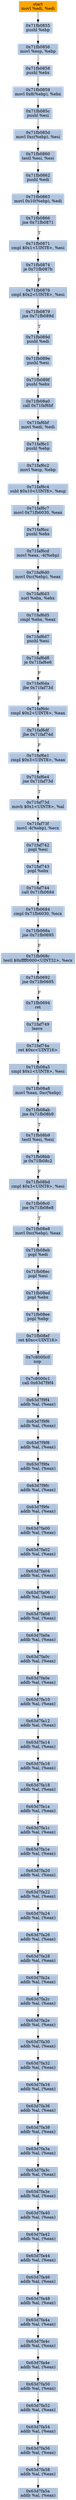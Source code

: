 digraph G {
node[shape=rectangle,style=filled,fillcolor=lightsteelblue,color=lightsteelblue]
bgcolor="transparent"
a0x71fb0853movl_edi_edi[label="start\nmovl %edi, %edi",color="lightgrey",fillcolor="orange"];
a0x71fb0855pushl_ebp[label="0x71fb0855\npushl %ebp"];
a0x71fb0856movl_esp_ebp[label="0x71fb0856\nmovl %esp, %ebp"];
a0x71fb0858pushl_ebx[label="0x71fb0858\npushl %ebx"];
a0x71fb0859movl_0x8ebp__ebx[label="0x71fb0859\nmovl 0x8(%ebp), %ebx"];
a0x71fb085cpushl_esi[label="0x71fb085c\npushl %esi"];
a0x71fb085dmovl_0xcebp__esi[label="0x71fb085d\nmovl 0xc(%ebp), %esi"];
a0x71fb0860testl_esi_esi[label="0x71fb0860\ntestl %esi, %esi"];
a0x71fb0862pushl_edi[label="0x71fb0862\npushl %edi"];
a0x71fb0863movl_0x10ebp__edi[label="0x71fb0863\nmovl 0x10(%ebp), %edi"];
a0x71fb0866jne_0x71fb0871[label="0x71fb0866\njne 0x71fb0871"];
a0x71fb0871cmpl_0x1UINT8_esi[label="0x71fb0871\ncmpl $0x1<UINT8>, %esi"];
a0x71fb0874je_0x71fb087b[label="0x71fb0874\nje 0x71fb087b"];
a0x71fb0876cmpl_0x2UINT8_esi[label="0x71fb0876\ncmpl $0x2<UINT8>, %esi"];
a0x71fb0879jne_0x71fb089d[label="0x71fb0879\njne 0x71fb089d"];
a0x71fb089dpushl_edi[label="0x71fb089d\npushl %edi"];
a0x71fb089epushl_esi[label="0x71fb089e\npushl %esi"];
a0x71fb089fpushl_ebx[label="0x71fb089f\npushl %ebx"];
a0x71fb08a0call_0x71faf6bf[label="0x71fb08a0\ncall 0x71faf6bf"];
a0x71faf6bfmovl_edi_edi[label="0x71faf6bf\nmovl %edi, %edi"];
a0x71faf6c1pushl_ebp[label="0x71faf6c1\npushl %ebp"];
a0x71faf6c2movl_esp_ebp[label="0x71faf6c2\nmovl %esp, %ebp"];
a0x71faf6c4subl_0x10UINT8_esp[label="0x71faf6c4\nsubl $0x10<UINT8>, %esp"];
a0x71faf6c7movl_0x71fb6030_eax[label="0x71faf6c7\nmovl 0x71fb6030, %eax"];
a0x71faf6ccpushl_ebx[label="0x71faf6cc\npushl %ebx"];
a0x71faf6cdmovl_eax__4ebp_[label="0x71faf6cd\nmovl %eax, -4(%ebp)"];
a0x71faf6d0movl_0xcebp__eax[label="0x71faf6d0\nmovl 0xc(%ebp), %eax"];
a0x71faf6d3xorl_ebx_ebx[label="0x71faf6d3\nxorl %ebx, %ebx"];
a0x71faf6d5cmpl_ebx_eax[label="0x71faf6d5\ncmpl %ebx, %eax"];
a0x71faf6d7pushl_esi[label="0x71faf6d7\npushl %esi"];
a0x71faf6d8je_0x71faf6e6[label="0x71faf6d8\nje 0x71faf6e6"];
a0x71faf6dajbe_0x71faf73d[label="0x71faf6da\njbe 0x71faf73d"];
a0x71faf6dccmpl_0x2UINT8_eax[label="0x71faf6dc\ncmpl $0x2<UINT8>, %eax"];
a0x71faf6dfjbe_0x71faf74d[label="0x71faf6df\njbe 0x71faf74d"];
a0x71faf6e1cmpl_0x3UINT8_eax[label="0x71faf6e1\ncmpl $0x3<UINT8>, %eax"];
a0x71faf6e4jne_0x71faf73d[label="0x71faf6e4\njne 0x71faf73d"];
a0x71faf73dmovb_0x1UINT8_al[label="0x71faf73d\nmovb $0x1<UINT8>, %al"];
a0x71faf73fmovl__4ebp__ecx[label="0x71faf73f\nmovl -4(%ebp), %ecx"];
a0x71faf742popl_esi[label="0x71faf742\npopl %esi"];
a0x71faf743popl_ebx[label="0x71faf743\npopl %ebx"];
a0x71faf744call_0x71fb0684[label="0x71faf744\ncall 0x71fb0684"];
a0x71fb0684cmpl_0x71fb6030_ecx[label="0x71fb0684\ncmpl 0x71fb6030, %ecx"];
a0x71fb068ajne_0x71fb0695[label="0x71fb068a\njne 0x71fb0695"];
a0x71fb068ctestl_0xffff0000UINT32_ecx[label="0x71fb068c\ntestl $0xffff0000<UINT32>, %ecx"];
a0x71fb0692jne_0x71fb0695[label="0x71fb0692\njne 0x71fb0695"];
a0x71fb0694ret[label="0x71fb0694\nret"];
a0x71faf749leave_[label="0x71faf749\nleave "];
a0x71faf74aret_0xcUINT16[label="0x71faf74a\nret $0xc<UINT16>"];
a0x71fb08a5cmpl_0x1UINT8_esi[label="0x71fb08a5\ncmpl $0x1<UINT8>, %esi"];
a0x71fb08a8movl_eax_0xcebp_[label="0x71fb08a8\nmovl %eax, 0xc(%ebp)"];
a0x71fb08abjne_0x71fb08b9[label="0x71fb08ab\njne 0x71fb08b9"];
a0x71fb08b9testl_esi_esi[label="0x71fb08b9\ntestl %esi, %esi"];
a0x71fb08bbje_0x71fb08c2[label="0x71fb08bb\nje 0x71fb08c2"];
a0x71fb08bdcmpl_0x3UINT8_esi[label="0x71fb08bd\ncmpl $0x3<UINT8>, %esi"];
a0x71fb08c0jne_0x71fb08e8[label="0x71fb08c0\njne 0x71fb08e8"];
a0x71fb08e8movl_0xcebp__eax[label="0x71fb08e8\nmovl 0xc(%ebp), %eax"];
a0x71fb08ebpopl_edi[label="0x71fb08eb\npopl %edi"];
a0x71fb08ecpopl_esi[label="0x71fb08ec\npopl %esi"];
a0x71fb08edpopl_ebx[label="0x71fb08ed\npopl %ebx"];
a0x71fb08eepopl_ebp[label="0x71fb08ee\npopl %ebp"];
a0x71fb08efret_0xcUINT16[label="0x71fb08ef\nret $0xc<UINT16>"];
a0x7c8000c0nop_[label="0x7c8000c0\nnop "];
a0x7c8000c1call_0x63d7f9f4[label="0x7c8000c1\ncall 0x63d7f9f4"];
a0x63d7f9f4addb_al_eax_[label="0x63d7f9f4\naddb %al, (%eax)"];
a0x63d7f9f6addb_al_eax_[label="0x63d7f9f6\naddb %al, (%eax)"];
a0x63d7f9f8addb_al_eax_[label="0x63d7f9f8\naddb %al, (%eax)"];
a0x63d7f9faaddb_al_eax_[label="0x63d7f9fa\naddb %al, (%eax)"];
a0x63d7f9fcaddb_al_eax_[label="0x63d7f9fc\naddb %al, (%eax)"];
a0x63d7f9feaddb_al_eax_[label="0x63d7f9fe\naddb %al, (%eax)"];
a0x63d7fa00addb_al_eax_[label="0x63d7fa00\naddb %al, (%eax)"];
a0x63d7fa02addb_al_eax_[label="0x63d7fa02\naddb %al, (%eax)"];
a0x63d7fa04addb_al_eax_[label="0x63d7fa04\naddb %al, (%eax)"];
a0x63d7fa06addb_al_eax_[label="0x63d7fa06\naddb %al, (%eax)"];
a0x63d7fa08addb_al_eax_[label="0x63d7fa08\naddb %al, (%eax)"];
a0x63d7fa0aaddb_al_eax_[label="0x63d7fa0a\naddb %al, (%eax)"];
a0x63d7fa0caddb_al_eax_[label="0x63d7fa0c\naddb %al, (%eax)"];
a0x63d7fa0eaddb_al_eax_[label="0x63d7fa0e\naddb %al, (%eax)"];
a0x63d7fa10addb_al_eax_[label="0x63d7fa10\naddb %al, (%eax)"];
a0x63d7fa12addb_al_eax_[label="0x63d7fa12\naddb %al, (%eax)"];
a0x63d7fa14addb_al_eax_[label="0x63d7fa14\naddb %al, (%eax)"];
a0x63d7fa16addb_al_eax_[label="0x63d7fa16\naddb %al, (%eax)"];
a0x63d7fa18addb_al_eax_[label="0x63d7fa18\naddb %al, (%eax)"];
a0x63d7fa1aaddb_al_eax_[label="0x63d7fa1a\naddb %al, (%eax)"];
a0x63d7fa1caddb_al_eax_[label="0x63d7fa1c\naddb %al, (%eax)"];
a0x63d7fa1eaddb_al_eax_[label="0x63d7fa1e\naddb %al, (%eax)"];
a0x63d7fa20addb_al_eax_[label="0x63d7fa20\naddb %al, (%eax)"];
a0x63d7fa22addb_al_eax_[label="0x63d7fa22\naddb %al, (%eax)"];
a0x63d7fa24addb_al_eax_[label="0x63d7fa24\naddb %al, (%eax)"];
a0x63d7fa26addb_al_eax_[label="0x63d7fa26\naddb %al, (%eax)"];
a0x63d7fa28addb_al_eax_[label="0x63d7fa28\naddb %al, (%eax)"];
a0x63d7fa2aaddb_al_eax_[label="0x63d7fa2a\naddb %al, (%eax)"];
a0x63d7fa2caddb_al_eax_[label="0x63d7fa2c\naddb %al, (%eax)"];
a0x63d7fa2eaddb_al_eax_[label="0x63d7fa2e\naddb %al, (%eax)"];
a0x63d7fa30addb_al_eax_[label="0x63d7fa30\naddb %al, (%eax)"];
a0x63d7fa32addb_al_eax_[label="0x63d7fa32\naddb %al, (%eax)"];
a0x63d7fa34addb_al_eax_[label="0x63d7fa34\naddb %al, (%eax)"];
a0x63d7fa36addb_al_eax_[label="0x63d7fa36\naddb %al, (%eax)"];
a0x63d7fa38addb_al_eax_[label="0x63d7fa38\naddb %al, (%eax)"];
a0x63d7fa3aaddb_al_eax_[label="0x63d7fa3a\naddb %al, (%eax)"];
a0x63d7fa3caddb_al_eax_[label="0x63d7fa3c\naddb %al, (%eax)"];
a0x63d7fa3eaddb_al_eax_[label="0x63d7fa3e\naddb %al, (%eax)"];
a0x63d7fa40addb_al_eax_[label="0x63d7fa40\naddb %al, (%eax)"];
a0x63d7fa42addb_al_eax_[label="0x63d7fa42\naddb %al, (%eax)"];
a0x63d7fa44addb_al_eax_[label="0x63d7fa44\naddb %al, (%eax)"];
a0x63d7fa46addb_al_eax_[label="0x63d7fa46\naddb %al, (%eax)"];
a0x63d7fa48addb_al_eax_[label="0x63d7fa48\naddb %al, (%eax)"];
a0x63d7fa4aaddb_al_eax_[label="0x63d7fa4a\naddb %al, (%eax)"];
a0x63d7fa4caddb_al_eax_[label="0x63d7fa4c\naddb %al, (%eax)"];
a0x63d7fa4eaddb_al_eax_[label="0x63d7fa4e\naddb %al, (%eax)"];
a0x63d7fa50addb_al_eax_[label="0x63d7fa50\naddb %al, (%eax)"];
a0x63d7fa52addb_al_eax_[label="0x63d7fa52\naddb %al, (%eax)"];
a0x63d7fa54addb_al_eax_[label="0x63d7fa54\naddb %al, (%eax)"];
a0x63d7fa56addb_al_eax_[label="0x63d7fa56\naddb %al, (%eax)"];
a0x63d7fa58addb_al_eax_[label="0x63d7fa58\naddb %al, (%eax)"];
a0x63d7fa5aaddb_al_eax_[label="0x63d7fa5a\naddb %al, (%eax)"];
a0x71fb0853movl_edi_edi -> a0x71fb0855pushl_ebp [color="#000000"];
a0x71fb0855pushl_ebp -> a0x71fb0856movl_esp_ebp [color="#000000"];
a0x71fb0856movl_esp_ebp -> a0x71fb0858pushl_ebx [color="#000000"];
a0x71fb0858pushl_ebx -> a0x71fb0859movl_0x8ebp__ebx [color="#000000"];
a0x71fb0859movl_0x8ebp__ebx -> a0x71fb085cpushl_esi [color="#000000"];
a0x71fb085cpushl_esi -> a0x71fb085dmovl_0xcebp__esi [color="#000000"];
a0x71fb085dmovl_0xcebp__esi -> a0x71fb0860testl_esi_esi [color="#000000"];
a0x71fb0860testl_esi_esi -> a0x71fb0862pushl_edi [color="#000000"];
a0x71fb0862pushl_edi -> a0x71fb0863movl_0x10ebp__edi [color="#000000"];
a0x71fb0863movl_0x10ebp__edi -> a0x71fb0866jne_0x71fb0871 [color="#000000"];
a0x71fb0866jne_0x71fb0871 -> a0x71fb0871cmpl_0x1UINT8_esi [color="#000000",label="T"];
a0x71fb0871cmpl_0x1UINT8_esi -> a0x71fb0874je_0x71fb087b [color="#000000"];
a0x71fb0874je_0x71fb087b -> a0x71fb0876cmpl_0x2UINT8_esi [color="#000000",label="F"];
a0x71fb0876cmpl_0x2UINT8_esi -> a0x71fb0879jne_0x71fb089d [color="#000000"];
a0x71fb0879jne_0x71fb089d -> a0x71fb089dpushl_edi [color="#000000",label="T"];
a0x71fb089dpushl_edi -> a0x71fb089epushl_esi [color="#000000"];
a0x71fb089epushl_esi -> a0x71fb089fpushl_ebx [color="#000000"];
a0x71fb089fpushl_ebx -> a0x71fb08a0call_0x71faf6bf [color="#000000"];
a0x71fb08a0call_0x71faf6bf -> a0x71faf6bfmovl_edi_edi [color="#000000"];
a0x71faf6bfmovl_edi_edi -> a0x71faf6c1pushl_ebp [color="#000000"];
a0x71faf6c1pushl_ebp -> a0x71faf6c2movl_esp_ebp [color="#000000"];
a0x71faf6c2movl_esp_ebp -> a0x71faf6c4subl_0x10UINT8_esp [color="#000000"];
a0x71faf6c4subl_0x10UINT8_esp -> a0x71faf6c7movl_0x71fb6030_eax [color="#000000"];
a0x71faf6c7movl_0x71fb6030_eax -> a0x71faf6ccpushl_ebx [color="#000000"];
a0x71faf6ccpushl_ebx -> a0x71faf6cdmovl_eax__4ebp_ [color="#000000"];
a0x71faf6cdmovl_eax__4ebp_ -> a0x71faf6d0movl_0xcebp__eax [color="#000000"];
a0x71faf6d0movl_0xcebp__eax -> a0x71faf6d3xorl_ebx_ebx [color="#000000"];
a0x71faf6d3xorl_ebx_ebx -> a0x71faf6d5cmpl_ebx_eax [color="#000000"];
a0x71faf6d5cmpl_ebx_eax -> a0x71faf6d7pushl_esi [color="#000000"];
a0x71faf6d7pushl_esi -> a0x71faf6d8je_0x71faf6e6 [color="#000000"];
a0x71faf6d8je_0x71faf6e6 -> a0x71faf6dajbe_0x71faf73d [color="#000000",label="F"];
a0x71faf6dajbe_0x71faf73d -> a0x71faf6dccmpl_0x2UINT8_eax [color="#000000",label="F"];
a0x71faf6dccmpl_0x2UINT8_eax -> a0x71faf6dfjbe_0x71faf74d [color="#000000"];
a0x71faf6dfjbe_0x71faf74d -> a0x71faf6e1cmpl_0x3UINT8_eax [color="#000000",label="F"];
a0x71faf6e1cmpl_0x3UINT8_eax -> a0x71faf6e4jne_0x71faf73d [color="#000000"];
a0x71faf6e4jne_0x71faf73d -> a0x71faf73dmovb_0x1UINT8_al [color="#000000",label="T"];
a0x71faf73dmovb_0x1UINT8_al -> a0x71faf73fmovl__4ebp__ecx [color="#000000"];
a0x71faf73fmovl__4ebp__ecx -> a0x71faf742popl_esi [color="#000000"];
a0x71faf742popl_esi -> a0x71faf743popl_ebx [color="#000000"];
a0x71faf743popl_ebx -> a0x71faf744call_0x71fb0684 [color="#000000"];
a0x71faf744call_0x71fb0684 -> a0x71fb0684cmpl_0x71fb6030_ecx [color="#000000"];
a0x71fb0684cmpl_0x71fb6030_ecx -> a0x71fb068ajne_0x71fb0695 [color="#000000"];
a0x71fb068ajne_0x71fb0695 -> a0x71fb068ctestl_0xffff0000UINT32_ecx [color="#000000",label="F"];
a0x71fb068ctestl_0xffff0000UINT32_ecx -> a0x71fb0692jne_0x71fb0695 [color="#000000"];
a0x71fb0692jne_0x71fb0695 -> a0x71fb0694ret [color="#000000",label="F"];
a0x71fb0694ret -> a0x71faf749leave_ [color="#000000"];
a0x71faf749leave_ -> a0x71faf74aret_0xcUINT16 [color="#000000"];
a0x71faf74aret_0xcUINT16 -> a0x71fb08a5cmpl_0x1UINT8_esi [color="#000000"];
a0x71fb08a5cmpl_0x1UINT8_esi -> a0x71fb08a8movl_eax_0xcebp_ [color="#000000"];
a0x71fb08a8movl_eax_0xcebp_ -> a0x71fb08abjne_0x71fb08b9 [color="#000000"];
a0x71fb08abjne_0x71fb08b9 -> a0x71fb08b9testl_esi_esi [color="#000000",label="T"];
a0x71fb08b9testl_esi_esi -> a0x71fb08bbje_0x71fb08c2 [color="#000000"];
a0x71fb08bbje_0x71fb08c2 -> a0x71fb08bdcmpl_0x3UINT8_esi [color="#000000",label="F"];
a0x71fb08bdcmpl_0x3UINT8_esi -> a0x71fb08c0jne_0x71fb08e8 [color="#000000"];
a0x71fb08c0jne_0x71fb08e8 -> a0x71fb08e8movl_0xcebp__eax [color="#000000",label="T"];
a0x71fb08e8movl_0xcebp__eax -> a0x71fb08ebpopl_edi [color="#000000"];
a0x71fb08ebpopl_edi -> a0x71fb08ecpopl_esi [color="#000000"];
a0x71fb08ecpopl_esi -> a0x71fb08edpopl_ebx [color="#000000"];
a0x71fb08edpopl_ebx -> a0x71fb08eepopl_ebp [color="#000000"];
a0x71fb08eepopl_ebp -> a0x71fb08efret_0xcUINT16 [color="#000000"];
a0x71fb08efret_0xcUINT16 -> a0x7c8000c0nop_ [color="#000000"];
a0x7c8000c0nop_ -> a0x7c8000c1call_0x63d7f9f4 [color="#000000"];
a0x7c8000c1call_0x63d7f9f4 -> a0x63d7f9f4addb_al_eax_ [color="#000000"];
a0x63d7f9f4addb_al_eax_ -> a0x63d7f9f6addb_al_eax_ [color="#000000"];
a0x63d7f9f6addb_al_eax_ -> a0x63d7f9f8addb_al_eax_ [color="#000000"];
a0x63d7f9f8addb_al_eax_ -> a0x63d7f9faaddb_al_eax_ [color="#000000"];
a0x63d7f9faaddb_al_eax_ -> a0x63d7f9fcaddb_al_eax_ [color="#000000"];
a0x63d7f9fcaddb_al_eax_ -> a0x63d7f9feaddb_al_eax_ [color="#000000"];
a0x63d7f9feaddb_al_eax_ -> a0x63d7fa00addb_al_eax_ [color="#000000"];
a0x63d7fa00addb_al_eax_ -> a0x63d7fa02addb_al_eax_ [color="#000000"];
a0x63d7fa02addb_al_eax_ -> a0x63d7fa04addb_al_eax_ [color="#000000"];
a0x63d7fa04addb_al_eax_ -> a0x63d7fa06addb_al_eax_ [color="#000000"];
a0x63d7fa06addb_al_eax_ -> a0x63d7fa08addb_al_eax_ [color="#000000"];
a0x63d7fa08addb_al_eax_ -> a0x63d7fa0aaddb_al_eax_ [color="#000000"];
a0x63d7fa0aaddb_al_eax_ -> a0x63d7fa0caddb_al_eax_ [color="#000000"];
a0x63d7fa0caddb_al_eax_ -> a0x63d7fa0eaddb_al_eax_ [color="#000000"];
a0x63d7fa0eaddb_al_eax_ -> a0x63d7fa10addb_al_eax_ [color="#000000"];
a0x63d7fa10addb_al_eax_ -> a0x63d7fa12addb_al_eax_ [color="#000000"];
a0x63d7fa12addb_al_eax_ -> a0x63d7fa14addb_al_eax_ [color="#000000"];
a0x63d7fa14addb_al_eax_ -> a0x63d7fa16addb_al_eax_ [color="#000000"];
a0x63d7fa16addb_al_eax_ -> a0x63d7fa18addb_al_eax_ [color="#000000"];
a0x63d7fa18addb_al_eax_ -> a0x63d7fa1aaddb_al_eax_ [color="#000000"];
a0x63d7fa1aaddb_al_eax_ -> a0x63d7fa1caddb_al_eax_ [color="#000000"];
a0x63d7fa1caddb_al_eax_ -> a0x63d7fa1eaddb_al_eax_ [color="#000000"];
a0x63d7fa1eaddb_al_eax_ -> a0x63d7fa20addb_al_eax_ [color="#000000"];
a0x63d7fa20addb_al_eax_ -> a0x63d7fa22addb_al_eax_ [color="#000000"];
a0x63d7fa22addb_al_eax_ -> a0x63d7fa24addb_al_eax_ [color="#000000"];
a0x63d7fa24addb_al_eax_ -> a0x63d7fa26addb_al_eax_ [color="#000000"];
a0x63d7fa26addb_al_eax_ -> a0x63d7fa28addb_al_eax_ [color="#000000"];
a0x63d7fa28addb_al_eax_ -> a0x63d7fa2aaddb_al_eax_ [color="#000000"];
a0x63d7fa2aaddb_al_eax_ -> a0x63d7fa2caddb_al_eax_ [color="#000000"];
a0x63d7fa2caddb_al_eax_ -> a0x63d7fa2eaddb_al_eax_ [color="#000000"];
a0x63d7fa2eaddb_al_eax_ -> a0x63d7fa30addb_al_eax_ [color="#000000"];
a0x63d7fa30addb_al_eax_ -> a0x63d7fa32addb_al_eax_ [color="#000000"];
a0x63d7fa32addb_al_eax_ -> a0x63d7fa34addb_al_eax_ [color="#000000"];
a0x63d7fa34addb_al_eax_ -> a0x63d7fa36addb_al_eax_ [color="#000000"];
a0x63d7fa36addb_al_eax_ -> a0x63d7fa38addb_al_eax_ [color="#000000"];
a0x63d7fa38addb_al_eax_ -> a0x63d7fa3aaddb_al_eax_ [color="#000000"];
a0x63d7fa3aaddb_al_eax_ -> a0x63d7fa3caddb_al_eax_ [color="#000000"];
a0x63d7fa3caddb_al_eax_ -> a0x63d7fa3eaddb_al_eax_ [color="#000000"];
a0x63d7fa3eaddb_al_eax_ -> a0x63d7fa40addb_al_eax_ [color="#000000"];
a0x63d7fa40addb_al_eax_ -> a0x63d7fa42addb_al_eax_ [color="#000000"];
a0x63d7fa42addb_al_eax_ -> a0x63d7fa44addb_al_eax_ [color="#000000"];
a0x63d7fa44addb_al_eax_ -> a0x63d7fa46addb_al_eax_ [color="#000000"];
a0x63d7fa46addb_al_eax_ -> a0x63d7fa48addb_al_eax_ [color="#000000"];
a0x63d7fa48addb_al_eax_ -> a0x63d7fa4aaddb_al_eax_ [color="#000000"];
a0x63d7fa4aaddb_al_eax_ -> a0x63d7fa4caddb_al_eax_ [color="#000000"];
a0x63d7fa4caddb_al_eax_ -> a0x63d7fa4eaddb_al_eax_ [color="#000000"];
a0x63d7fa4eaddb_al_eax_ -> a0x63d7fa50addb_al_eax_ [color="#000000"];
a0x63d7fa50addb_al_eax_ -> a0x63d7fa52addb_al_eax_ [color="#000000"];
a0x63d7fa52addb_al_eax_ -> a0x63d7fa54addb_al_eax_ [color="#000000"];
a0x63d7fa54addb_al_eax_ -> a0x63d7fa56addb_al_eax_ [color="#000000"];
a0x63d7fa56addb_al_eax_ -> a0x63d7fa58addb_al_eax_ [color="#000000"];
a0x63d7fa58addb_al_eax_ -> a0x63d7fa5aaddb_al_eax_ [color="#000000"];
}
